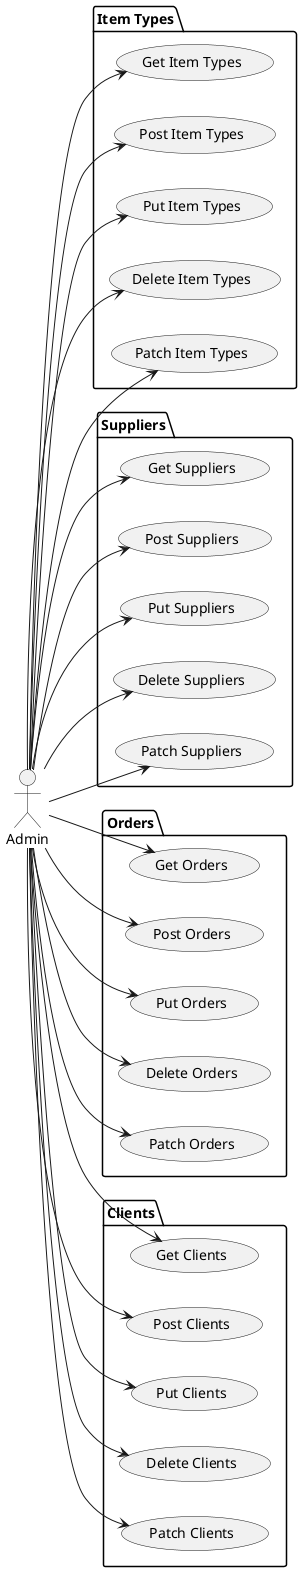 @startuml Admin Part3
left to right direction
actor Admin as admin_key

package "Item Types" {
  usecase "Get Item Types" as UC_ItemTypes_Get
  usecase "Post Item Types" as UC_ItemTypes_Post
  usecase "Put Item Types" as UC_ItemTypes_Put
  usecase "Delete Item Types" as UC_ItemTypes_Delete
  usecase "Patch Item Types" as UC_ItemTypes_Patch
}

package "Suppliers" {
  usecase "Get Suppliers" as UC_Suppliers_Get
  usecase "Post Suppliers" as UC_Suppliers_Post
  usecase "Put Suppliers" as UC_Suppliers_Put
  usecase "Delete Suppliers" as UC_Suppliers_Delete
  usecase "Patch Suppliers" as UC_Suppliers_Patch
}

package "Orders" {
  usecase "Get Orders" as UC_Orders_Get
  usecase "Post Orders" as UC_Orders_Post
  usecase "Put Orders" as UC_Orders_Put
  usecase "Delete Orders" as UC_Orders_Delete
  usecase "Patch Orders" as UC_Orders_Patch
}

package "Clients" {
  usecase "Get Clients" as UC_Clients_Get
  usecase "Post Clients" as UC_Clients_Post
  usecase "Put Clients" as UC_Clients_Put
  usecase "Delete Clients" as UC_Clients_Delete
  usecase "Patch Clients" as UC_Clients_Patch
}

admin_key --> UC_ItemTypes_Get
admin_key --> UC_ItemTypes_Post
admin_key --> UC_ItemTypes_Put
admin_key --> UC_ItemTypes_Delete
admin_key --> UC_ItemTypes_Patch

admin_key --> UC_Suppliers_Get
admin_key --> UC_Suppliers_Post
admin_key --> UC_Suppliers_Put
admin_key --> UC_Suppliers_Delete
admin_key --> UC_Suppliers_Patch

admin_key --> UC_Orders_Get
admin_key --> UC_Orders_Post
admin_key --> UC_Orders_Put
admin_key --> UC_Orders_Delete
admin_key --> UC_Orders_Patch

admin_key --> UC_Clients_Get
admin_key --> UC_Clients_Post
admin_key --> UC_Clients_Put
admin_key --> UC_Clients_Delete
admin_key --> UC_Clients_Patch
@enduml
